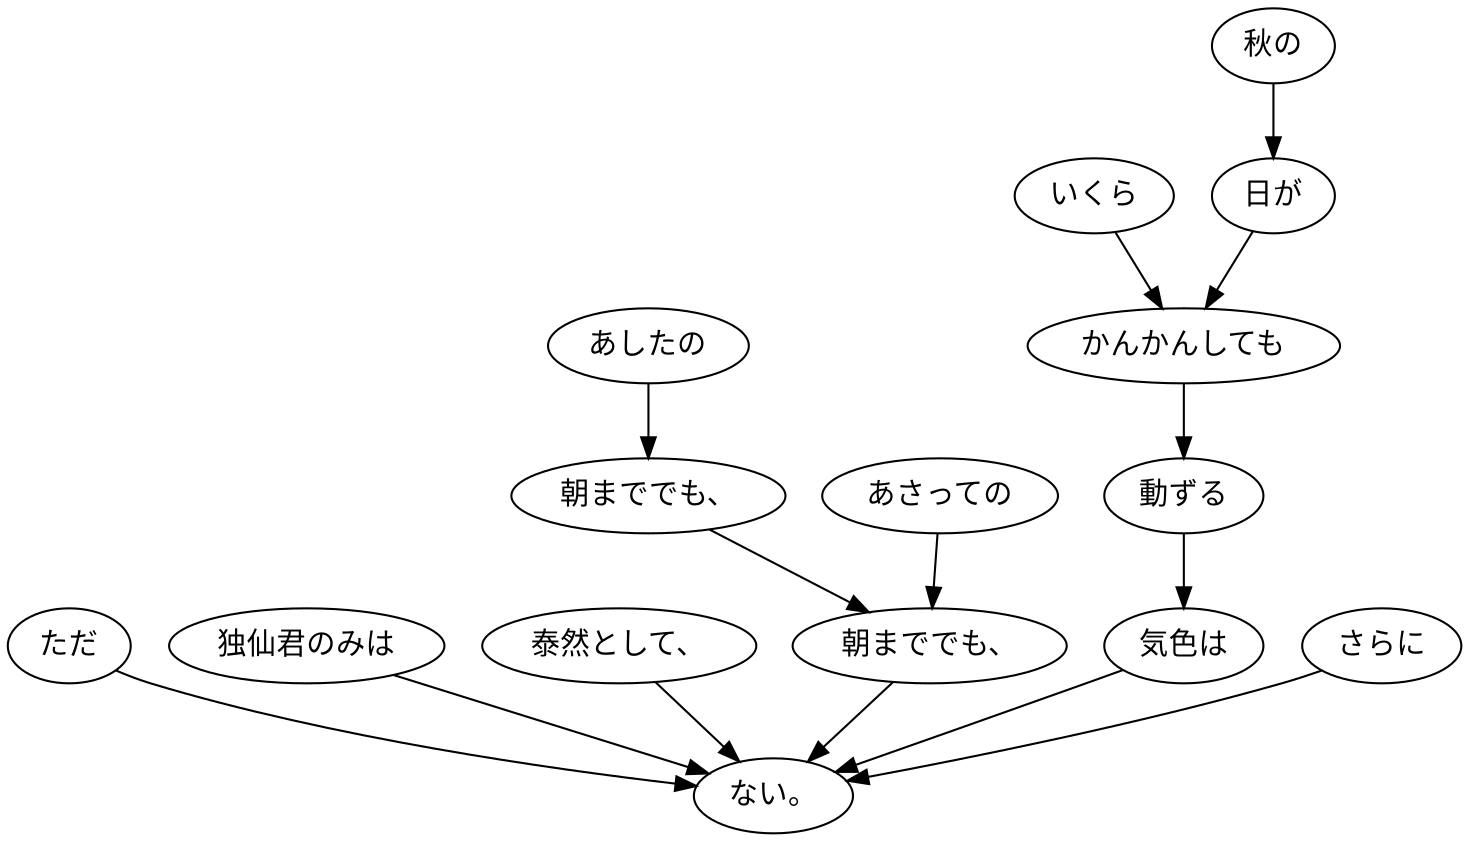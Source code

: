 digraph graph7986 {
	node0 [label="ただ"];
	node1 [label="独仙君のみは"];
	node2 [label="泰然として、"];
	node3 [label="あしたの"];
	node4 [label="朝まででも、"];
	node5 [label="あさっての"];
	node6 [label="朝まででも、"];
	node7 [label="いくら"];
	node8 [label="秋の"];
	node9 [label="日が"];
	node10 [label="かんかんしても"];
	node11 [label="動ずる"];
	node12 [label="気色は"];
	node13 [label="さらに"];
	node14 [label="ない。"];
	node0 -> node14;
	node1 -> node14;
	node2 -> node14;
	node3 -> node4;
	node4 -> node6;
	node5 -> node6;
	node6 -> node14;
	node7 -> node10;
	node8 -> node9;
	node9 -> node10;
	node10 -> node11;
	node11 -> node12;
	node12 -> node14;
	node13 -> node14;
}
